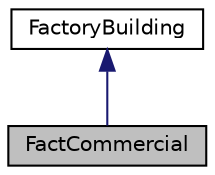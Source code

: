 digraph "FactCommercial"
{
 // LATEX_PDF_SIZE
  edge [fontname="Helvetica",fontsize="10",labelfontname="Helvetica",labelfontsize="10"];
  node [fontname="Helvetica",fontsize="10",shape=record];
  Node1 [label="FactCommercial",height=0.2,width=0.4,color="black", fillcolor="grey75", style="filled", fontcolor="black",tooltip="Factory class for creating commercial buildings."];
  Node2 -> Node1 [dir="back",color="midnightblue",fontsize="10",style="solid"];
  Node2 [label="FactoryBuilding",height=0.2,width=0.4,color="black", fillcolor="white", style="filled",URL="$classFactoryBuilding.html",tooltip="Abstract base class for building factories."];
}
